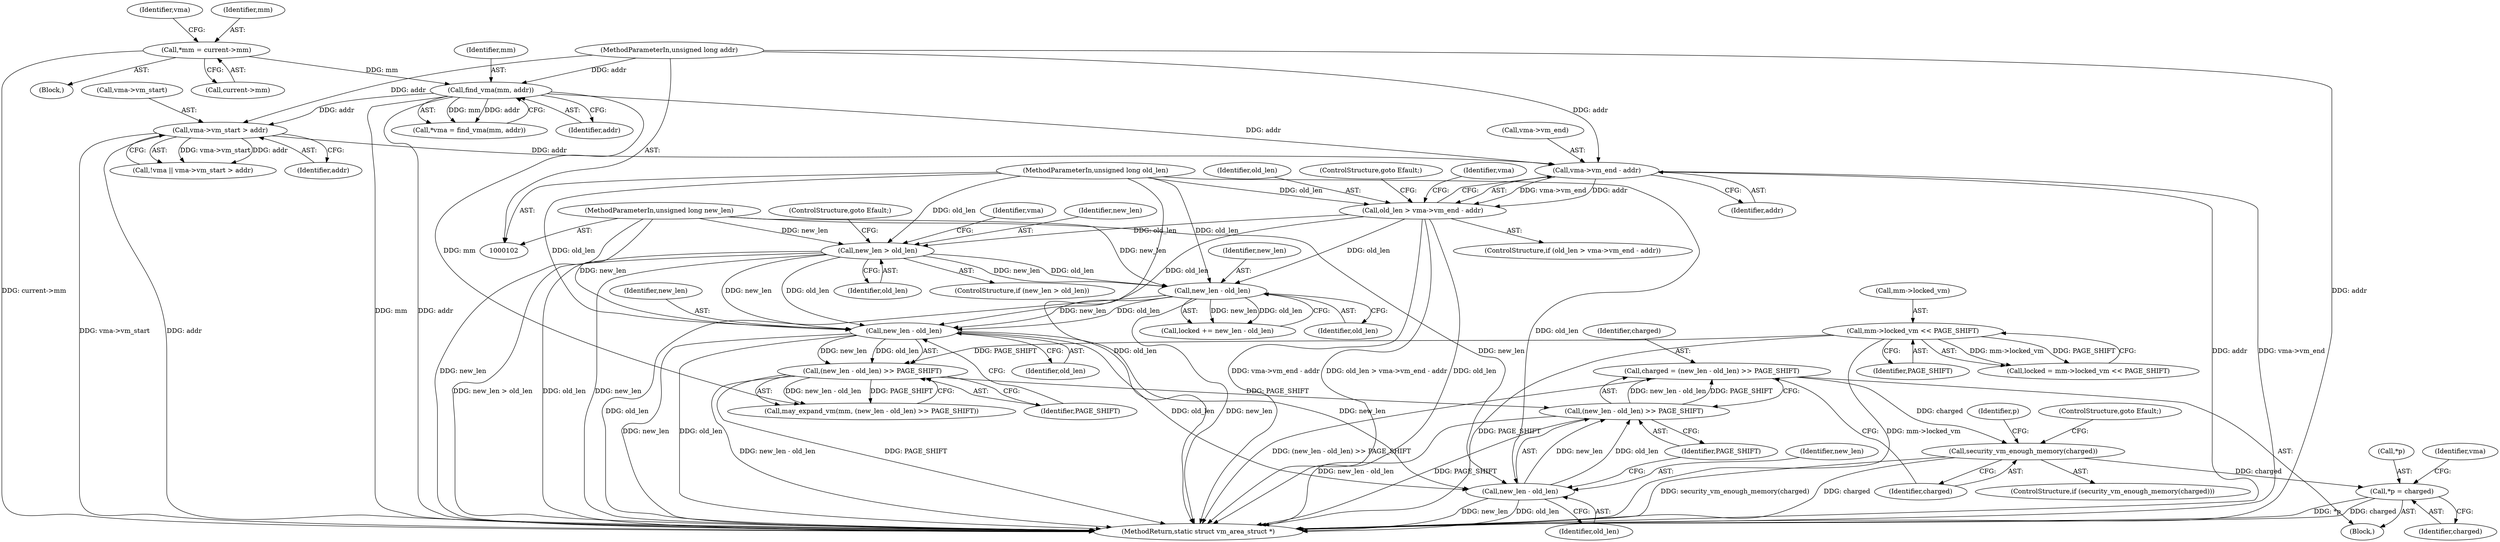 digraph "1_linux_982134ba62618c2d69fbbbd166d0a11ee3b7e3d8@integer" {
"1000209" [label="(Call,charged = (new_len - old_len) >> PAGE_SHIFT)"];
"1000211" [label="(Call,(new_len - old_len) >> PAGE_SHIFT)"];
"1000212" [label="(Call,new_len - old_len)"];
"1000196" [label="(Call,new_len - old_len)"];
"1000179" [label="(Call,new_len - old_len)"];
"1000153" [label="(Call,new_len > old_len)"];
"1000105" [label="(MethodParameterIn,unsigned long new_len)"];
"1000135" [label="(Call,old_len > vma->vm_end - addr)"];
"1000104" [label="(MethodParameterIn,unsigned long old_len)"];
"1000137" [label="(Call,vma->vm_end - addr)"];
"1000124" [label="(Call,vma->vm_start > addr)"];
"1000117" [label="(Call,find_vma(mm, addr))"];
"1000109" [label="(Call,*mm = current->mm)"];
"1000103" [label="(MethodParameterIn,unsigned long addr)"];
"1000195" [label="(Call,(new_len - old_len) >> PAGE_SHIFT)"];
"1000168" [label="(Call,mm->locked_vm << PAGE_SHIFT)"];
"1000217" [label="(Call,security_vm_enough_memory(charged))"];
"1000220" [label="(Call,*p = charged)"];
"1000222" [label="(Identifier,p)"];
"1000180" [label="(Identifier,new_len)"];
"1000116" [label="(Identifier,vma)"];
"1000136" [label="(Identifier,old_len)"];
"1000107" [label="(Block,)"];
"1000155" [label="(Identifier,old_len)"];
"1000121" [label="(Call,!vma || vma->vm_start > addr)"];
"1000212" [label="(Call,new_len - old_len)"];
"1000193" [label="(Call,may_expand_vm(mm, (new_len - old_len) >> PAGE_SHIFT))"];
"1000219" [label="(ControlStructure,goto Efault;)"];
"1000199" [label="(Identifier,PAGE_SHIFT)"];
"1000138" [label="(Call,vma->vm_end)"];
"1000124" [label="(Call,vma->vm_start > addr)"];
"1000218" [label="(Identifier,charged)"];
"1000125" [label="(Call,vma->vm_start)"];
"1000142" [label="(ControlStructure,goto Efault;)"];
"1000109" [label="(Call,*mm = current->mm)"];
"1000207" [label="(Block,)"];
"1000246" [label="(MethodReturn,static struct vm_area_struct *)"];
"1000214" [label="(Identifier,old_len)"];
"1000105" [label="(MethodParameterIn,unsigned long new_len)"];
"1000221" [label="(Call,*p)"];
"1000169" [label="(Call,mm->locked_vm)"];
"1000181" [label="(Identifier,old_len)"];
"1000223" [label="(Identifier,charged)"];
"1000110" [label="(Identifier,mm)"];
"1000196" [label="(Call,new_len - old_len)"];
"1000152" [label="(ControlStructure,if (new_len > old_len))"];
"1000137" [label="(Call,vma->vm_end - addr)"];
"1000117" [label="(Call,find_vma(mm, addr))"];
"1000134" [label="(ControlStructure,if (old_len > vma->vm_end - addr))"];
"1000115" [label="(Call,*vma = find_vma(mm, addr))"];
"1000119" [label="(Identifier,addr)"];
"1000168" [label="(Call,mm->locked_vm << PAGE_SHIFT)"];
"1000166" [label="(Call,locked = mm->locked_vm << PAGE_SHIFT)"];
"1000128" [label="(Identifier,addr)"];
"1000217" [label="(Call,security_vm_enough_memory(charged))"];
"1000135" [label="(Call,old_len > vma->vm_end - addr)"];
"1000118" [label="(Identifier,mm)"];
"1000111" [label="(Call,current->mm)"];
"1000210" [label="(Identifier,charged)"];
"1000172" [label="(Identifier,PAGE_SHIFT)"];
"1000225" [label="(Identifier,vma)"];
"1000215" [label="(Identifier,PAGE_SHIFT)"];
"1000211" [label="(Call,(new_len - old_len) >> PAGE_SHIFT)"];
"1000195" [label="(Call,(new_len - old_len) >> PAGE_SHIFT)"];
"1000104" [label="(MethodParameterIn,unsigned long old_len)"];
"1000141" [label="(Identifier,addr)"];
"1000156" [label="(ControlStructure,goto Efault;)"];
"1000198" [label="(Identifier,old_len)"];
"1000179" [label="(Call,new_len - old_len)"];
"1000177" [label="(Call,locked += new_len - old_len)"];
"1000220" [label="(Call,*p = charged)"];
"1000160" [label="(Identifier,vma)"];
"1000153" [label="(Call,new_len > old_len)"];
"1000103" [label="(MethodParameterIn,unsigned long addr)"];
"1000146" [label="(Identifier,vma)"];
"1000197" [label="(Identifier,new_len)"];
"1000216" [label="(ControlStructure,if (security_vm_enough_memory(charged)))"];
"1000213" [label="(Identifier,new_len)"];
"1000154" [label="(Identifier,new_len)"];
"1000209" [label="(Call,charged = (new_len - old_len) >> PAGE_SHIFT)"];
"1000209" -> "1000207"  [label="AST: "];
"1000209" -> "1000211"  [label="CFG: "];
"1000210" -> "1000209"  [label="AST: "];
"1000211" -> "1000209"  [label="AST: "];
"1000218" -> "1000209"  [label="CFG: "];
"1000209" -> "1000246"  [label="DDG: (new_len - old_len) >> PAGE_SHIFT"];
"1000211" -> "1000209"  [label="DDG: new_len - old_len"];
"1000211" -> "1000209"  [label="DDG: PAGE_SHIFT"];
"1000209" -> "1000217"  [label="DDG: charged"];
"1000211" -> "1000215"  [label="CFG: "];
"1000212" -> "1000211"  [label="AST: "];
"1000215" -> "1000211"  [label="AST: "];
"1000211" -> "1000246"  [label="DDG: new_len - old_len"];
"1000211" -> "1000246"  [label="DDG: PAGE_SHIFT"];
"1000212" -> "1000211"  [label="DDG: new_len"];
"1000212" -> "1000211"  [label="DDG: old_len"];
"1000195" -> "1000211"  [label="DDG: PAGE_SHIFT"];
"1000212" -> "1000214"  [label="CFG: "];
"1000213" -> "1000212"  [label="AST: "];
"1000214" -> "1000212"  [label="AST: "];
"1000215" -> "1000212"  [label="CFG: "];
"1000212" -> "1000246"  [label="DDG: old_len"];
"1000212" -> "1000246"  [label="DDG: new_len"];
"1000196" -> "1000212"  [label="DDG: new_len"];
"1000196" -> "1000212"  [label="DDG: old_len"];
"1000105" -> "1000212"  [label="DDG: new_len"];
"1000104" -> "1000212"  [label="DDG: old_len"];
"1000196" -> "1000195"  [label="AST: "];
"1000196" -> "1000198"  [label="CFG: "];
"1000197" -> "1000196"  [label="AST: "];
"1000198" -> "1000196"  [label="AST: "];
"1000199" -> "1000196"  [label="CFG: "];
"1000196" -> "1000246"  [label="DDG: new_len"];
"1000196" -> "1000246"  [label="DDG: old_len"];
"1000196" -> "1000195"  [label="DDG: new_len"];
"1000196" -> "1000195"  [label="DDG: old_len"];
"1000179" -> "1000196"  [label="DDG: new_len"];
"1000179" -> "1000196"  [label="DDG: old_len"];
"1000153" -> "1000196"  [label="DDG: new_len"];
"1000153" -> "1000196"  [label="DDG: old_len"];
"1000105" -> "1000196"  [label="DDG: new_len"];
"1000135" -> "1000196"  [label="DDG: old_len"];
"1000104" -> "1000196"  [label="DDG: old_len"];
"1000179" -> "1000177"  [label="AST: "];
"1000179" -> "1000181"  [label="CFG: "];
"1000180" -> "1000179"  [label="AST: "];
"1000181" -> "1000179"  [label="AST: "];
"1000177" -> "1000179"  [label="CFG: "];
"1000179" -> "1000246"  [label="DDG: old_len"];
"1000179" -> "1000246"  [label="DDG: new_len"];
"1000179" -> "1000177"  [label="DDG: new_len"];
"1000179" -> "1000177"  [label="DDG: old_len"];
"1000153" -> "1000179"  [label="DDG: new_len"];
"1000153" -> "1000179"  [label="DDG: old_len"];
"1000105" -> "1000179"  [label="DDG: new_len"];
"1000135" -> "1000179"  [label="DDG: old_len"];
"1000104" -> "1000179"  [label="DDG: old_len"];
"1000153" -> "1000152"  [label="AST: "];
"1000153" -> "1000155"  [label="CFG: "];
"1000154" -> "1000153"  [label="AST: "];
"1000155" -> "1000153"  [label="AST: "];
"1000156" -> "1000153"  [label="CFG: "];
"1000160" -> "1000153"  [label="CFG: "];
"1000153" -> "1000246"  [label="DDG: new_len > old_len"];
"1000153" -> "1000246"  [label="DDG: old_len"];
"1000153" -> "1000246"  [label="DDG: new_len"];
"1000105" -> "1000153"  [label="DDG: new_len"];
"1000135" -> "1000153"  [label="DDG: old_len"];
"1000104" -> "1000153"  [label="DDG: old_len"];
"1000105" -> "1000102"  [label="AST: "];
"1000105" -> "1000246"  [label="DDG: new_len"];
"1000135" -> "1000134"  [label="AST: "];
"1000135" -> "1000137"  [label="CFG: "];
"1000136" -> "1000135"  [label="AST: "];
"1000137" -> "1000135"  [label="AST: "];
"1000142" -> "1000135"  [label="CFG: "];
"1000146" -> "1000135"  [label="CFG: "];
"1000135" -> "1000246"  [label="DDG: old_len > vma->vm_end - addr"];
"1000135" -> "1000246"  [label="DDG: old_len"];
"1000135" -> "1000246"  [label="DDG: vma->vm_end - addr"];
"1000104" -> "1000135"  [label="DDG: old_len"];
"1000137" -> "1000135"  [label="DDG: vma->vm_end"];
"1000137" -> "1000135"  [label="DDG: addr"];
"1000104" -> "1000102"  [label="AST: "];
"1000104" -> "1000246"  [label="DDG: old_len"];
"1000137" -> "1000141"  [label="CFG: "];
"1000138" -> "1000137"  [label="AST: "];
"1000141" -> "1000137"  [label="AST: "];
"1000137" -> "1000246"  [label="DDG: addr"];
"1000137" -> "1000246"  [label="DDG: vma->vm_end"];
"1000124" -> "1000137"  [label="DDG: addr"];
"1000117" -> "1000137"  [label="DDG: addr"];
"1000103" -> "1000137"  [label="DDG: addr"];
"1000124" -> "1000121"  [label="AST: "];
"1000124" -> "1000128"  [label="CFG: "];
"1000125" -> "1000124"  [label="AST: "];
"1000128" -> "1000124"  [label="AST: "];
"1000121" -> "1000124"  [label="CFG: "];
"1000124" -> "1000246"  [label="DDG: vma->vm_start"];
"1000124" -> "1000246"  [label="DDG: addr"];
"1000124" -> "1000121"  [label="DDG: vma->vm_start"];
"1000124" -> "1000121"  [label="DDG: addr"];
"1000117" -> "1000124"  [label="DDG: addr"];
"1000103" -> "1000124"  [label="DDG: addr"];
"1000117" -> "1000115"  [label="AST: "];
"1000117" -> "1000119"  [label="CFG: "];
"1000118" -> "1000117"  [label="AST: "];
"1000119" -> "1000117"  [label="AST: "];
"1000115" -> "1000117"  [label="CFG: "];
"1000117" -> "1000246"  [label="DDG: mm"];
"1000117" -> "1000246"  [label="DDG: addr"];
"1000117" -> "1000115"  [label="DDG: mm"];
"1000117" -> "1000115"  [label="DDG: addr"];
"1000109" -> "1000117"  [label="DDG: mm"];
"1000103" -> "1000117"  [label="DDG: addr"];
"1000117" -> "1000193"  [label="DDG: mm"];
"1000109" -> "1000107"  [label="AST: "];
"1000109" -> "1000111"  [label="CFG: "];
"1000110" -> "1000109"  [label="AST: "];
"1000111" -> "1000109"  [label="AST: "];
"1000116" -> "1000109"  [label="CFG: "];
"1000109" -> "1000246"  [label="DDG: current->mm"];
"1000103" -> "1000102"  [label="AST: "];
"1000103" -> "1000246"  [label="DDG: addr"];
"1000195" -> "1000193"  [label="AST: "];
"1000195" -> "1000199"  [label="CFG: "];
"1000199" -> "1000195"  [label="AST: "];
"1000193" -> "1000195"  [label="CFG: "];
"1000195" -> "1000246"  [label="DDG: PAGE_SHIFT"];
"1000195" -> "1000246"  [label="DDG: new_len - old_len"];
"1000195" -> "1000193"  [label="DDG: new_len - old_len"];
"1000195" -> "1000193"  [label="DDG: PAGE_SHIFT"];
"1000168" -> "1000195"  [label="DDG: PAGE_SHIFT"];
"1000168" -> "1000166"  [label="AST: "];
"1000168" -> "1000172"  [label="CFG: "];
"1000169" -> "1000168"  [label="AST: "];
"1000172" -> "1000168"  [label="AST: "];
"1000166" -> "1000168"  [label="CFG: "];
"1000168" -> "1000246"  [label="DDG: PAGE_SHIFT"];
"1000168" -> "1000246"  [label="DDG: mm->locked_vm"];
"1000168" -> "1000166"  [label="DDG: mm->locked_vm"];
"1000168" -> "1000166"  [label="DDG: PAGE_SHIFT"];
"1000217" -> "1000216"  [label="AST: "];
"1000217" -> "1000218"  [label="CFG: "];
"1000218" -> "1000217"  [label="AST: "];
"1000219" -> "1000217"  [label="CFG: "];
"1000222" -> "1000217"  [label="CFG: "];
"1000217" -> "1000246"  [label="DDG: security_vm_enough_memory(charged)"];
"1000217" -> "1000246"  [label="DDG: charged"];
"1000217" -> "1000220"  [label="DDG: charged"];
"1000220" -> "1000207"  [label="AST: "];
"1000220" -> "1000223"  [label="CFG: "];
"1000221" -> "1000220"  [label="AST: "];
"1000223" -> "1000220"  [label="AST: "];
"1000225" -> "1000220"  [label="CFG: "];
"1000220" -> "1000246"  [label="DDG: *p"];
"1000220" -> "1000246"  [label="DDG: charged"];
}
